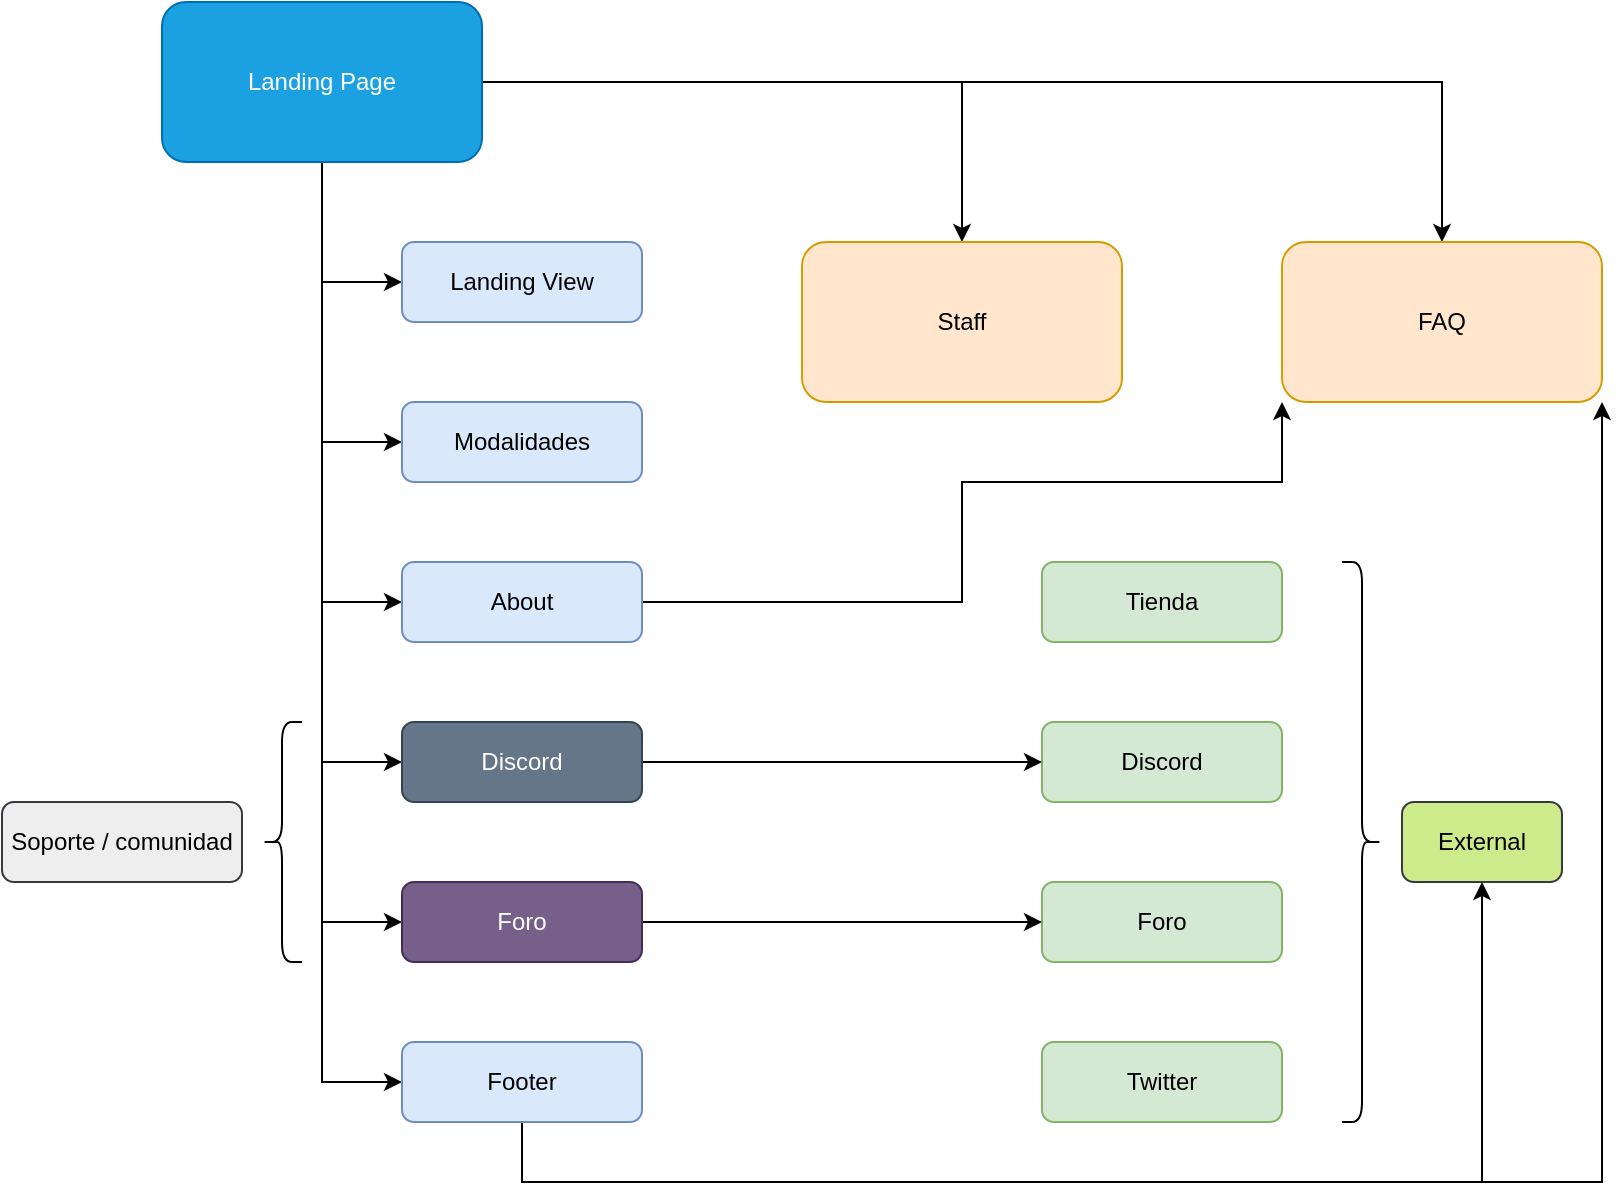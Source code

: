 <mxfile version="17.4.0" type="github">
  <diagram id="C5RBs43oDa-KdzZeNtuy" name="Page-1">
    <mxGraphModel dx="1296" dy="685" grid="1" gridSize="10" guides="1" tooltips="1" connect="1" arrows="1" fold="1" page="1" pageScale="1" pageWidth="827" pageHeight="1169" math="0" shadow="0">
      <root>
        <mxCell id="WIyWlLk6GJQsqaUBKTNV-0" />
        <mxCell id="WIyWlLk6GJQsqaUBKTNV-1" parent="WIyWlLk6GJQsqaUBKTNV-0" />
        <mxCell id="DGQK1ftygZGJLWH5NjNq-15" style="edgeStyle=orthogonalEdgeStyle;rounded=0;orthogonalLoop=1;jettySize=auto;html=1;entryX=0;entryY=0.5;entryDx=0;entryDy=0;" parent="WIyWlLk6GJQsqaUBKTNV-1" source="DGQK1ftygZGJLWH5NjNq-0" target="DGQK1ftygZGJLWH5NjNq-9" edge="1">
          <mxGeometry relative="1" as="geometry" />
        </mxCell>
        <mxCell id="DGQK1ftygZGJLWH5NjNq-16" style="edgeStyle=orthogonalEdgeStyle;rounded=0;orthogonalLoop=1;jettySize=auto;html=1;entryX=0;entryY=0.5;entryDx=0;entryDy=0;" parent="WIyWlLk6GJQsqaUBKTNV-1" source="DGQK1ftygZGJLWH5NjNq-0" target="DGQK1ftygZGJLWH5NjNq-3" edge="1">
          <mxGeometry relative="1" as="geometry" />
        </mxCell>
        <mxCell id="DGQK1ftygZGJLWH5NjNq-17" style="edgeStyle=orthogonalEdgeStyle;rounded=0;orthogonalLoop=1;jettySize=auto;html=1;entryX=0;entryY=0.5;entryDx=0;entryDy=0;" parent="WIyWlLk6GJQsqaUBKTNV-1" source="DGQK1ftygZGJLWH5NjNq-0" target="DGQK1ftygZGJLWH5NjNq-2" edge="1">
          <mxGeometry relative="1" as="geometry" />
        </mxCell>
        <mxCell id="DGQK1ftygZGJLWH5NjNq-20" style="edgeStyle=orthogonalEdgeStyle;rounded=0;orthogonalLoop=1;jettySize=auto;html=1;entryX=0;entryY=0.5;entryDx=0;entryDy=0;" parent="WIyWlLk6GJQsqaUBKTNV-1" source="DGQK1ftygZGJLWH5NjNq-0" target="DGQK1ftygZGJLWH5NjNq-14" edge="1">
          <mxGeometry relative="1" as="geometry">
            <Array as="points">
              <mxPoint x="160" y="540" />
            </Array>
          </mxGeometry>
        </mxCell>
        <mxCell id="Ex3Gm1lS7oecv9kvl3ff-18" style="edgeStyle=orthogonalEdgeStyle;rounded=0;orthogonalLoop=1;jettySize=auto;html=1;entryX=0;entryY=0.5;entryDx=0;entryDy=0;" edge="1" parent="WIyWlLk6GJQsqaUBKTNV-1" source="DGQK1ftygZGJLWH5NjNq-0" target="Ex3Gm1lS7oecv9kvl3ff-16">
          <mxGeometry relative="1" as="geometry" />
        </mxCell>
        <mxCell id="Ex3Gm1lS7oecv9kvl3ff-19" style="edgeStyle=orthogonalEdgeStyle;rounded=0;orthogonalLoop=1;jettySize=auto;html=1;entryX=0;entryY=0.5;entryDx=0;entryDy=0;" edge="1" parent="WIyWlLk6GJQsqaUBKTNV-1" source="DGQK1ftygZGJLWH5NjNq-0" target="Ex3Gm1lS7oecv9kvl3ff-15">
          <mxGeometry relative="1" as="geometry" />
        </mxCell>
        <mxCell id="Ex3Gm1lS7oecv9kvl3ff-20" style="edgeStyle=orthogonalEdgeStyle;rounded=0;orthogonalLoop=1;jettySize=auto;html=1;entryX=0.5;entryY=0;entryDx=0;entryDy=0;" edge="1" parent="WIyWlLk6GJQsqaUBKTNV-1" source="DGQK1ftygZGJLWH5NjNq-0" target="DGQK1ftygZGJLWH5NjNq-1">
          <mxGeometry relative="1" as="geometry" />
        </mxCell>
        <mxCell id="Ex3Gm1lS7oecv9kvl3ff-21" style="edgeStyle=orthogonalEdgeStyle;rounded=0;orthogonalLoop=1;jettySize=auto;html=1;entryX=0.5;entryY=0;entryDx=0;entryDy=0;" edge="1" parent="WIyWlLk6GJQsqaUBKTNV-1" source="DGQK1ftygZGJLWH5NjNq-0" target="DGQK1ftygZGJLWH5NjNq-13">
          <mxGeometry relative="1" as="geometry" />
        </mxCell>
        <mxCell id="DGQK1ftygZGJLWH5NjNq-0" value="Landing Page" style="rounded=1;whiteSpace=wrap;html=1;fillColor=#1ba1e2;strokeColor=#006EAF;fontColor=#ffffff;" parent="WIyWlLk6GJQsqaUBKTNV-1" vertex="1">
          <mxGeometry x="80" width="160" height="80" as="geometry" />
        </mxCell>
        <mxCell id="DGQK1ftygZGJLWH5NjNq-1" value="Staff" style="rounded=1;whiteSpace=wrap;html=1;fillColor=#ffe6cc;strokeColor=#d79b00;" parent="WIyWlLk6GJQsqaUBKTNV-1" vertex="1">
          <mxGeometry x="400" y="120" width="160" height="80" as="geometry" />
        </mxCell>
        <mxCell id="Ex3Gm1lS7oecv9kvl3ff-38" style="edgeStyle=orthogonalEdgeStyle;rounded=0;orthogonalLoop=1;jettySize=auto;html=1;entryX=0;entryY=1;entryDx=0;entryDy=0;" edge="1" parent="WIyWlLk6GJQsqaUBKTNV-1" source="DGQK1ftygZGJLWH5NjNq-2" target="DGQK1ftygZGJLWH5NjNq-13">
          <mxGeometry relative="1" as="geometry">
            <Array as="points">
              <mxPoint x="480" y="300" />
              <mxPoint x="480" y="240" />
              <mxPoint x="640" y="240" />
            </Array>
          </mxGeometry>
        </mxCell>
        <mxCell id="DGQK1ftygZGJLWH5NjNq-2" value="About" style="rounded=1;whiteSpace=wrap;html=1;fillColor=#dae8fc;strokeColor=#6c8ebf;" parent="WIyWlLk6GJQsqaUBKTNV-1" vertex="1">
          <mxGeometry x="200" y="280" width="120" height="40" as="geometry" />
        </mxCell>
        <mxCell id="DGQK1ftygZGJLWH5NjNq-3" value="Modalidades" style="rounded=1;whiteSpace=wrap;html=1;fillColor=#dae8fc;strokeColor=#6c8ebf;" parent="WIyWlLk6GJQsqaUBKTNV-1" vertex="1">
          <mxGeometry x="200" y="200" width="120" height="40" as="geometry" />
        </mxCell>
        <mxCell id="DGQK1ftygZGJLWH5NjNq-4" value="External" style="rounded=1;whiteSpace=wrap;html=1;fillColor=#cdeb8b;strokeColor=#36393d;" parent="WIyWlLk6GJQsqaUBKTNV-1" vertex="1">
          <mxGeometry x="700" y="400" width="80" height="40" as="geometry" />
        </mxCell>
        <mxCell id="DGQK1ftygZGJLWH5NjNq-5" value="Twitter" style="rounded=1;whiteSpace=wrap;html=1;fillColor=#d5e8d4;strokeColor=#82b366;" parent="WIyWlLk6GJQsqaUBKTNV-1" vertex="1">
          <mxGeometry x="520" y="520" width="120" height="40" as="geometry" />
        </mxCell>
        <mxCell id="DGQK1ftygZGJLWH5NjNq-6" value="Foro" style="rounded=1;whiteSpace=wrap;html=1;fillColor=#d5e8d4;strokeColor=#82b366;" parent="WIyWlLk6GJQsqaUBKTNV-1" vertex="1">
          <mxGeometry x="520" y="440" width="120" height="40" as="geometry" />
        </mxCell>
        <mxCell id="DGQK1ftygZGJLWH5NjNq-7" value="Discord" style="rounded=1;whiteSpace=wrap;html=1;fillColor=#d5e8d4;strokeColor=#82b366;" parent="WIyWlLk6GJQsqaUBKTNV-1" vertex="1">
          <mxGeometry x="520" y="360" width="120" height="40" as="geometry" />
        </mxCell>
        <mxCell id="DGQK1ftygZGJLWH5NjNq-9" value="Landing View" style="rounded=1;whiteSpace=wrap;html=1;fillColor=#dae8fc;strokeColor=#6c8ebf;" parent="WIyWlLk6GJQsqaUBKTNV-1" vertex="1">
          <mxGeometry x="200" y="120" width="120" height="40" as="geometry" />
        </mxCell>
        <mxCell id="DGQK1ftygZGJLWH5NjNq-13" value="FAQ" style="rounded=1;whiteSpace=wrap;html=1;fillColor=#ffe6cc;strokeColor=#d79b00;" parent="WIyWlLk6GJQsqaUBKTNV-1" vertex="1">
          <mxGeometry x="640" y="120" width="160" height="80" as="geometry" />
        </mxCell>
        <mxCell id="Ex3Gm1lS7oecv9kvl3ff-40" style="edgeStyle=orthogonalEdgeStyle;rounded=0;orthogonalLoop=1;jettySize=auto;html=1;entryX=0.5;entryY=1;entryDx=0;entryDy=0;" edge="1" parent="WIyWlLk6GJQsqaUBKTNV-1" source="DGQK1ftygZGJLWH5NjNq-14" target="DGQK1ftygZGJLWH5NjNq-4">
          <mxGeometry relative="1" as="geometry">
            <Array as="points">
              <mxPoint x="260" y="590" />
              <mxPoint x="740" y="590" />
            </Array>
          </mxGeometry>
        </mxCell>
        <mxCell id="Ex3Gm1lS7oecv9kvl3ff-41" style="edgeStyle=orthogonalEdgeStyle;rounded=0;orthogonalLoop=1;jettySize=auto;html=1;entryX=1;entryY=1;entryDx=0;entryDy=0;" edge="1" parent="WIyWlLk6GJQsqaUBKTNV-1" source="DGQK1ftygZGJLWH5NjNq-14" target="DGQK1ftygZGJLWH5NjNq-13">
          <mxGeometry relative="1" as="geometry">
            <Array as="points">
              <mxPoint x="260" y="590" />
              <mxPoint x="800" y="590" />
            </Array>
          </mxGeometry>
        </mxCell>
        <mxCell id="DGQK1ftygZGJLWH5NjNq-14" value="Footer" style="rounded=1;whiteSpace=wrap;html=1;fillColor=#dae8fc;strokeColor=#6c8ebf;" parent="WIyWlLk6GJQsqaUBKTNV-1" vertex="1">
          <mxGeometry x="200" y="520" width="120" height="40" as="geometry" />
        </mxCell>
        <mxCell id="Ex3Gm1lS7oecv9kvl3ff-1" value="Tienda" style="rounded=1;whiteSpace=wrap;html=1;fillColor=#d5e8d4;strokeColor=#82b366;" vertex="1" parent="WIyWlLk6GJQsqaUBKTNV-1">
          <mxGeometry x="520" y="280" width="120" height="40" as="geometry" />
        </mxCell>
        <mxCell id="Ex3Gm1lS7oecv9kvl3ff-8" value="" style="shape=curlyBracket;whiteSpace=wrap;html=1;rounded=1;flipH=1;" vertex="1" parent="WIyWlLk6GJQsqaUBKTNV-1">
          <mxGeometry x="670" y="280" width="20" height="280" as="geometry" />
        </mxCell>
        <mxCell id="Ex3Gm1lS7oecv9kvl3ff-29" style="edgeStyle=orthogonalEdgeStyle;rounded=0;orthogonalLoop=1;jettySize=auto;html=1;entryX=0;entryY=0.5;entryDx=0;entryDy=0;" edge="1" parent="WIyWlLk6GJQsqaUBKTNV-1" source="Ex3Gm1lS7oecv9kvl3ff-15" target="DGQK1ftygZGJLWH5NjNq-6">
          <mxGeometry relative="1" as="geometry" />
        </mxCell>
        <mxCell id="Ex3Gm1lS7oecv9kvl3ff-15" value="Foro" style="rounded=1;whiteSpace=wrap;html=1;fillColor=#76608a;strokeColor=#432D57;fontColor=#ffffff;" vertex="1" parent="WIyWlLk6GJQsqaUBKTNV-1">
          <mxGeometry x="200" y="440" width="120" height="40" as="geometry" />
        </mxCell>
        <mxCell id="Ex3Gm1lS7oecv9kvl3ff-28" style="edgeStyle=orthogonalEdgeStyle;rounded=0;orthogonalLoop=1;jettySize=auto;html=1;entryX=0;entryY=0.5;entryDx=0;entryDy=0;" edge="1" parent="WIyWlLk6GJQsqaUBKTNV-1" source="Ex3Gm1lS7oecv9kvl3ff-16" target="DGQK1ftygZGJLWH5NjNq-7">
          <mxGeometry relative="1" as="geometry" />
        </mxCell>
        <mxCell id="Ex3Gm1lS7oecv9kvl3ff-16" value="Discord" style="rounded=1;whiteSpace=wrap;html=1;fillColor=#647687;strokeColor=#314354;fontColor=#ffffff;" vertex="1" parent="WIyWlLk6GJQsqaUBKTNV-1">
          <mxGeometry x="200" y="360" width="120" height="40" as="geometry" />
        </mxCell>
        <mxCell id="Ex3Gm1lS7oecv9kvl3ff-23" value="Soporte / comunidad" style="rounded=1;whiteSpace=wrap;html=1;fillColor=#eeeeee;strokeColor=#36393d;" vertex="1" parent="WIyWlLk6GJQsqaUBKTNV-1">
          <mxGeometry y="400" width="120" height="40" as="geometry" />
        </mxCell>
        <mxCell id="Ex3Gm1lS7oecv9kvl3ff-26" value="" style="shape=curlyBracket;whiteSpace=wrap;html=1;rounded=1;" vertex="1" parent="WIyWlLk6GJQsqaUBKTNV-1">
          <mxGeometry x="130" y="360" width="20" height="120" as="geometry" />
        </mxCell>
      </root>
    </mxGraphModel>
  </diagram>
</mxfile>
